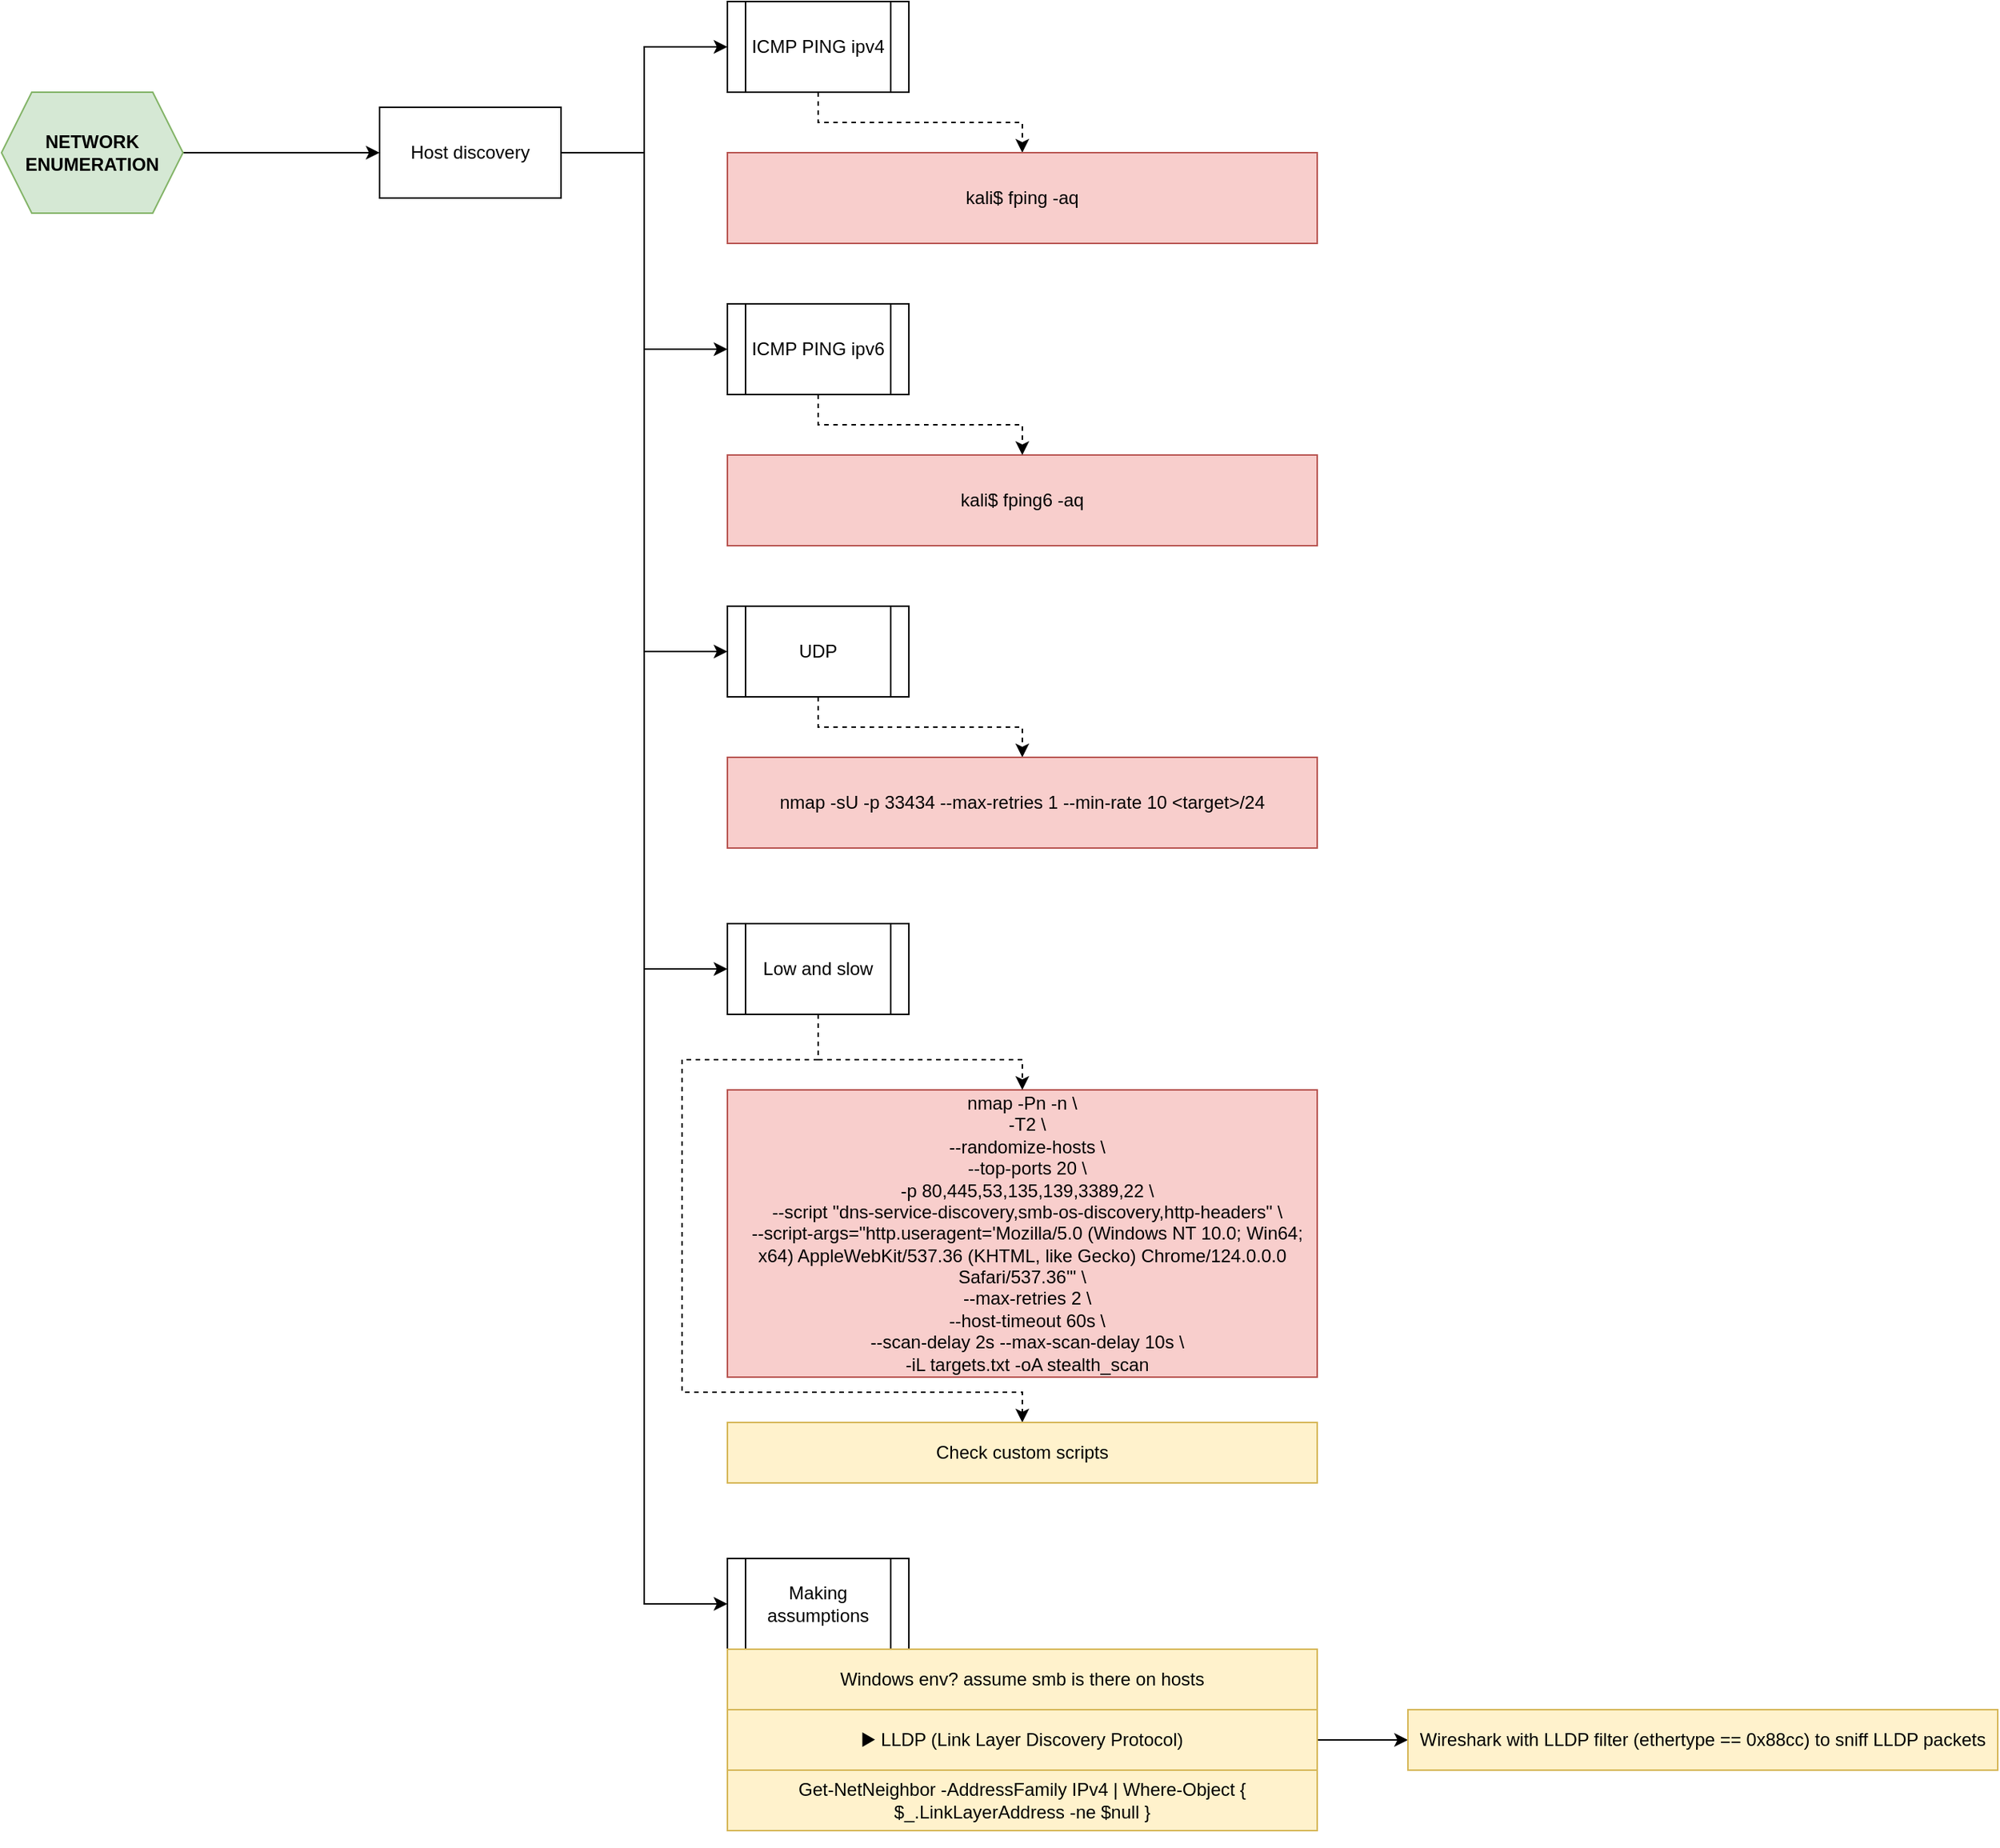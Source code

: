 <mxfile version="28.0.4">
  <diagram name="Pagina-1" id="xphZ0hv2kaPg6egR-n2x">
    <mxGraphModel dx="1727" dy="952" grid="1" gridSize="10" guides="1" tooltips="1" connect="1" arrows="1" fold="1" page="1" pageScale="1" pageWidth="1169" pageHeight="827" math="0" shadow="0">
      <root>
        <mxCell id="0" />
        <mxCell id="1" parent="0" />
        <mxCell id="oGS9ZdVBToYL31bSVgCi-4" style="edgeStyle=orthogonalEdgeStyle;rounded=0;orthogonalLoop=1;jettySize=auto;html=1;exitX=1;exitY=0.5;exitDx=0;exitDy=0;entryX=0;entryY=0.5;entryDx=0;entryDy=0;" edge="1" parent="1" source="oGS9ZdVBToYL31bSVgCi-1" target="oGS9ZdVBToYL31bSVgCi-3">
          <mxGeometry relative="1" as="geometry" />
        </mxCell>
        <mxCell id="oGS9ZdVBToYL31bSVgCi-1" value="NETWORK ENUMERATION" style="shape=hexagon;perimeter=hexagonPerimeter2;whiteSpace=wrap;html=1;fixedSize=1;fillColor=#d5e8d4;strokeColor=#82b366;fontStyle=1" vertex="1" parent="1">
          <mxGeometry x="220" y="160" width="120" height="80" as="geometry" />
        </mxCell>
        <mxCell id="oGS9ZdVBToYL31bSVgCi-7" style="edgeStyle=orthogonalEdgeStyle;rounded=0;orthogonalLoop=1;jettySize=auto;html=1;exitX=1;exitY=0.5;exitDx=0;exitDy=0;entryX=0;entryY=0.5;entryDx=0;entryDy=0;" edge="1" parent="1" source="oGS9ZdVBToYL31bSVgCi-3" target="oGS9ZdVBToYL31bSVgCi-5">
          <mxGeometry relative="1" as="geometry" />
        </mxCell>
        <mxCell id="oGS9ZdVBToYL31bSVgCi-8" style="edgeStyle=orthogonalEdgeStyle;rounded=0;orthogonalLoop=1;jettySize=auto;html=1;exitX=1;exitY=0.5;exitDx=0;exitDy=0;entryX=0;entryY=0.5;entryDx=0;entryDy=0;" edge="1" parent="1" source="oGS9ZdVBToYL31bSVgCi-3" target="oGS9ZdVBToYL31bSVgCi-6">
          <mxGeometry relative="1" as="geometry" />
        </mxCell>
        <mxCell id="oGS9ZdVBToYL31bSVgCi-15" style="edgeStyle=orthogonalEdgeStyle;rounded=0;orthogonalLoop=1;jettySize=auto;html=1;exitX=1;exitY=0.5;exitDx=0;exitDy=0;entryX=0;entryY=0.5;entryDx=0;entryDy=0;" edge="1" parent="1" source="oGS9ZdVBToYL31bSVgCi-3" target="oGS9ZdVBToYL31bSVgCi-14">
          <mxGeometry relative="1" as="geometry" />
        </mxCell>
        <mxCell id="oGS9ZdVBToYL31bSVgCi-19" style="edgeStyle=orthogonalEdgeStyle;rounded=0;orthogonalLoop=1;jettySize=auto;html=1;exitX=1;exitY=0.5;exitDx=0;exitDy=0;entryX=0;entryY=0.5;entryDx=0;entryDy=0;" edge="1" parent="1" source="oGS9ZdVBToYL31bSVgCi-3" target="oGS9ZdVBToYL31bSVgCi-20">
          <mxGeometry relative="1" as="geometry">
            <mxPoint x="560.0" y="951.882" as="targetPoint" />
          </mxGeometry>
        </mxCell>
        <mxCell id="oGS9ZdVBToYL31bSVgCi-25" style="edgeStyle=orthogonalEdgeStyle;rounded=0;orthogonalLoop=1;jettySize=auto;html=1;exitX=1;exitY=0.5;exitDx=0;exitDy=0;entryX=0;entryY=0.5;entryDx=0;entryDy=0;" edge="1" parent="1" source="oGS9ZdVBToYL31bSVgCi-3" target="oGS9ZdVBToYL31bSVgCi-24">
          <mxGeometry relative="1" as="geometry" />
        </mxCell>
        <mxCell id="oGS9ZdVBToYL31bSVgCi-3" value="Host discovery" style="rounded=0;whiteSpace=wrap;html=1;" vertex="1" parent="1">
          <mxGeometry x="470" y="170" width="120" height="60" as="geometry" />
        </mxCell>
        <mxCell id="oGS9ZdVBToYL31bSVgCi-11" style="edgeStyle=orthogonalEdgeStyle;rounded=0;orthogonalLoop=1;jettySize=auto;html=1;exitX=0.5;exitY=1;exitDx=0;exitDy=0;dashed=1;" edge="1" parent="1" source="oGS9ZdVBToYL31bSVgCi-5" target="oGS9ZdVBToYL31bSVgCi-10">
          <mxGeometry relative="1" as="geometry">
            <Array as="points">
              <mxPoint x="760" y="180" />
              <mxPoint x="895" y="180" />
            </Array>
          </mxGeometry>
        </mxCell>
        <mxCell id="oGS9ZdVBToYL31bSVgCi-5" value="ICMP PING ipv4" style="shape=process;whiteSpace=wrap;html=1;backgroundOutline=1;" vertex="1" parent="1">
          <mxGeometry x="700" y="100" width="120" height="60" as="geometry" />
        </mxCell>
        <mxCell id="oGS9ZdVBToYL31bSVgCi-6" value="ICMP PING ipv6" style="shape=process;whiteSpace=wrap;html=1;backgroundOutline=1;" vertex="1" parent="1">
          <mxGeometry x="700" y="300" width="120" height="60" as="geometry" />
        </mxCell>
        <mxCell id="oGS9ZdVBToYL31bSVgCi-10" value="&lt;div&gt;kali$ fping -aq&lt;/div&gt;" style="whiteSpace=wrap;html=1;rounded=0;fillColor=#f8cecc;strokeColor=#b85450;" vertex="1" parent="1">
          <mxGeometry x="700" y="200" width="390" height="60" as="geometry" />
        </mxCell>
        <mxCell id="oGS9ZdVBToYL31bSVgCi-12" value="&lt;div&gt;kali$ fping6 -aq&lt;/div&gt;" style="whiteSpace=wrap;html=1;rounded=0;fillColor=#f8cecc;strokeColor=#b85450;" vertex="1" parent="1">
          <mxGeometry x="700" y="400" width="390" height="60" as="geometry" />
        </mxCell>
        <mxCell id="oGS9ZdVBToYL31bSVgCi-13" style="edgeStyle=orthogonalEdgeStyle;rounded=0;orthogonalLoop=1;jettySize=auto;html=1;exitX=0.5;exitY=1;exitDx=0;exitDy=0;entryX=0.5;entryY=0;entryDx=0;entryDy=0;dashed=1;" edge="1" parent="1" source="oGS9ZdVBToYL31bSVgCi-6" target="oGS9ZdVBToYL31bSVgCi-12">
          <mxGeometry relative="1" as="geometry" />
        </mxCell>
        <mxCell id="oGS9ZdVBToYL31bSVgCi-17" style="edgeStyle=orthogonalEdgeStyle;rounded=0;orthogonalLoop=1;jettySize=auto;html=1;exitX=0.5;exitY=1;exitDx=0;exitDy=0;dashed=1;" edge="1" parent="1" source="oGS9ZdVBToYL31bSVgCi-14" target="oGS9ZdVBToYL31bSVgCi-16">
          <mxGeometry relative="1" as="geometry" />
        </mxCell>
        <mxCell id="oGS9ZdVBToYL31bSVgCi-14" value="UDP" style="shape=process;whiteSpace=wrap;html=1;backgroundOutline=1;" vertex="1" parent="1">
          <mxGeometry x="700" y="500" width="120" height="60" as="geometry" />
        </mxCell>
        <mxCell id="oGS9ZdVBToYL31bSVgCi-16" value="&lt;div&gt;nmap -sU -p 33434 --max-retries 1 --min-rate 10 &amp;lt;target&amp;gt;/24&lt;/div&gt;" style="whiteSpace=wrap;html=1;rounded=0;fillColor=#f8cecc;strokeColor=#b85450;" vertex="1" parent="1">
          <mxGeometry x="700" y="600" width="390" height="60" as="geometry" />
        </mxCell>
        <mxCell id="oGS9ZdVBToYL31bSVgCi-18" value="&lt;div&gt;nmap -Pn -n \&lt;/div&gt;&lt;div&gt;&amp;nbsp; -T2 \&lt;/div&gt;&lt;div&gt;&amp;nbsp; --randomize-hosts \&lt;/div&gt;&lt;div&gt;&amp;nbsp; --top-ports 20 \&lt;/div&gt;&lt;div&gt;&amp;nbsp; -p 80,445,53,135,139,3389,22 \&lt;/div&gt;&lt;div&gt;&amp;nbsp; --script &quot;dns-service-discovery,smb-os-discovery,http-headers&quot; \&lt;/div&gt;&lt;div&gt;&amp;nbsp; --script-args=&quot;http.useragent=&#39;Mozilla/5.0 (Windows NT 10.0; Win64; x64) AppleWebKit/537.36 (KHTML, like Gecko) Chrome/124.0.0.0 Safari/537.36&#39;&quot; \&lt;/div&gt;&lt;div&gt;&amp;nbsp; --max-retries 2 \&lt;/div&gt;&lt;div&gt;&amp;nbsp; --host-timeout 60s \&lt;/div&gt;&lt;div&gt;&amp;nbsp; --scan-delay 2s --max-scan-delay 10s \&lt;/div&gt;&lt;div&gt;&amp;nbsp; -iL targets.txt -oA stealth_scan&lt;/div&gt;" style="whiteSpace=wrap;html=1;rounded=0;fillColor=#f8cecc;strokeColor=#b85450;" vertex="1" parent="1">
          <mxGeometry x="700" y="820" width="390" height="190" as="geometry" />
        </mxCell>
        <mxCell id="oGS9ZdVBToYL31bSVgCi-21" style="edgeStyle=orthogonalEdgeStyle;rounded=0;orthogonalLoop=1;jettySize=auto;html=1;exitX=0.5;exitY=1;exitDx=0;exitDy=0;entryX=0.5;entryY=0;entryDx=0;entryDy=0;dashed=1;" edge="1" parent="1" source="oGS9ZdVBToYL31bSVgCi-20" target="oGS9ZdVBToYL31bSVgCi-18">
          <mxGeometry relative="1" as="geometry">
            <Array as="points">
              <mxPoint x="760" y="800" />
              <mxPoint x="895" y="800" />
            </Array>
          </mxGeometry>
        </mxCell>
        <mxCell id="oGS9ZdVBToYL31bSVgCi-23" style="edgeStyle=orthogonalEdgeStyle;rounded=0;orthogonalLoop=1;jettySize=auto;html=1;exitX=0.5;exitY=1;exitDx=0;exitDy=0;dashed=1;" edge="1" parent="1" source="oGS9ZdVBToYL31bSVgCi-20" target="oGS9ZdVBToYL31bSVgCi-22">
          <mxGeometry relative="1" as="geometry">
            <Array as="points">
              <mxPoint x="760" y="800" />
              <mxPoint x="670" y="800" />
              <mxPoint x="670" y="1020" />
              <mxPoint x="895" y="1020" />
            </Array>
          </mxGeometry>
        </mxCell>
        <mxCell id="oGS9ZdVBToYL31bSVgCi-20" value="Low and slow" style="shape=process;whiteSpace=wrap;html=1;backgroundOutline=1;" vertex="1" parent="1">
          <mxGeometry x="700" y="710" width="120" height="60" as="geometry" />
        </mxCell>
        <mxCell id="oGS9ZdVBToYL31bSVgCi-22" value="&lt;div&gt;Check custom scripts&lt;/div&gt;" style="whiteSpace=wrap;html=1;rounded=0;fillColor=#fff2cc;strokeColor=#d6b656;" vertex="1" parent="1">
          <mxGeometry x="700" y="1040" width="390" height="40" as="geometry" />
        </mxCell>
        <mxCell id="oGS9ZdVBToYL31bSVgCi-24" value="Making assumptions" style="shape=process;whiteSpace=wrap;html=1;backgroundOutline=1;" vertex="1" parent="1">
          <mxGeometry x="700" y="1130" width="120" height="60" as="geometry" />
        </mxCell>
        <mxCell id="oGS9ZdVBToYL31bSVgCi-26" value="&lt;div&gt;Windows env? assume smb is there on hosts&lt;/div&gt;" style="whiteSpace=wrap;html=1;rounded=0;fillColor=#fff2cc;strokeColor=#d6b656;" vertex="1" parent="1">
          <mxGeometry x="700" y="1190" width="390" height="40" as="geometry" />
        </mxCell>
        <mxCell id="oGS9ZdVBToYL31bSVgCi-30" style="edgeStyle=orthogonalEdgeStyle;rounded=0;orthogonalLoop=1;jettySize=auto;html=1;exitX=1;exitY=0.5;exitDx=0;exitDy=0;entryX=0;entryY=0.5;entryDx=0;entryDy=0;" edge="1" parent="1" source="oGS9ZdVBToYL31bSVgCi-27" target="oGS9ZdVBToYL31bSVgCi-29">
          <mxGeometry relative="1" as="geometry" />
        </mxCell>
        <mxCell id="oGS9ZdVBToYL31bSVgCi-27" value="&lt;h4 data-end=&quot;334&quot; data-start=&quot;286&quot;&gt;&lt;span style=&quot;font-weight: normal;&quot;&gt;▶️ &lt;span data-end=&quot;334&quot; data-start=&quot;294&quot;&gt;LLDP (Link Layer Discovery Protocol)&lt;/span&gt;&lt;/span&gt;&lt;/h4&gt;&lt;p data-end=&quot;395&quot; data-start=&quot;335&quot;&gt;&lt;/p&gt;" style="whiteSpace=wrap;html=1;rounded=0;fillColor=#fff2cc;strokeColor=#d6b656;" vertex="1" parent="1">
          <mxGeometry x="700" y="1230" width="390" height="40" as="geometry" />
        </mxCell>
        <mxCell id="oGS9ZdVBToYL31bSVgCi-28" value="&lt;h4 data-end=&quot;334&quot; data-start=&quot;286&quot;&gt;&lt;span style=&quot;font-weight: 400;&quot;&gt;Get-NetNeighbor -AddressFamily IPv4 | Where-Object { $_.LinkLayerAddress -ne $null }&lt;/span&gt;&lt;/h4&gt;&lt;p data-end=&quot;395&quot; data-start=&quot;335&quot;&gt;&lt;/p&gt;" style="whiteSpace=wrap;html=1;rounded=0;fillColor=#fff2cc;strokeColor=#d6b656;" vertex="1" parent="1">
          <mxGeometry x="700" y="1270" width="390" height="40" as="geometry" />
        </mxCell>
        <mxCell id="oGS9ZdVBToYL31bSVgCi-29" value="&lt;h4 data-end=&quot;334&quot; data-start=&quot;286&quot;&gt;&lt;span style=&quot;font-weight: 400;&quot;&gt;Wireshark with LLDP filter (ethertype == 0x88cc) to sniff LLDP packets&lt;/span&gt;&lt;/h4&gt;&lt;p data-end=&quot;395&quot; data-start=&quot;335&quot;&gt;&lt;/p&gt;" style="whiteSpace=wrap;html=1;rounded=0;fillColor=#fff2cc;strokeColor=#d6b656;" vertex="1" parent="1">
          <mxGeometry x="1150" y="1230" width="390" height="40" as="geometry" />
        </mxCell>
      </root>
    </mxGraphModel>
  </diagram>
</mxfile>
